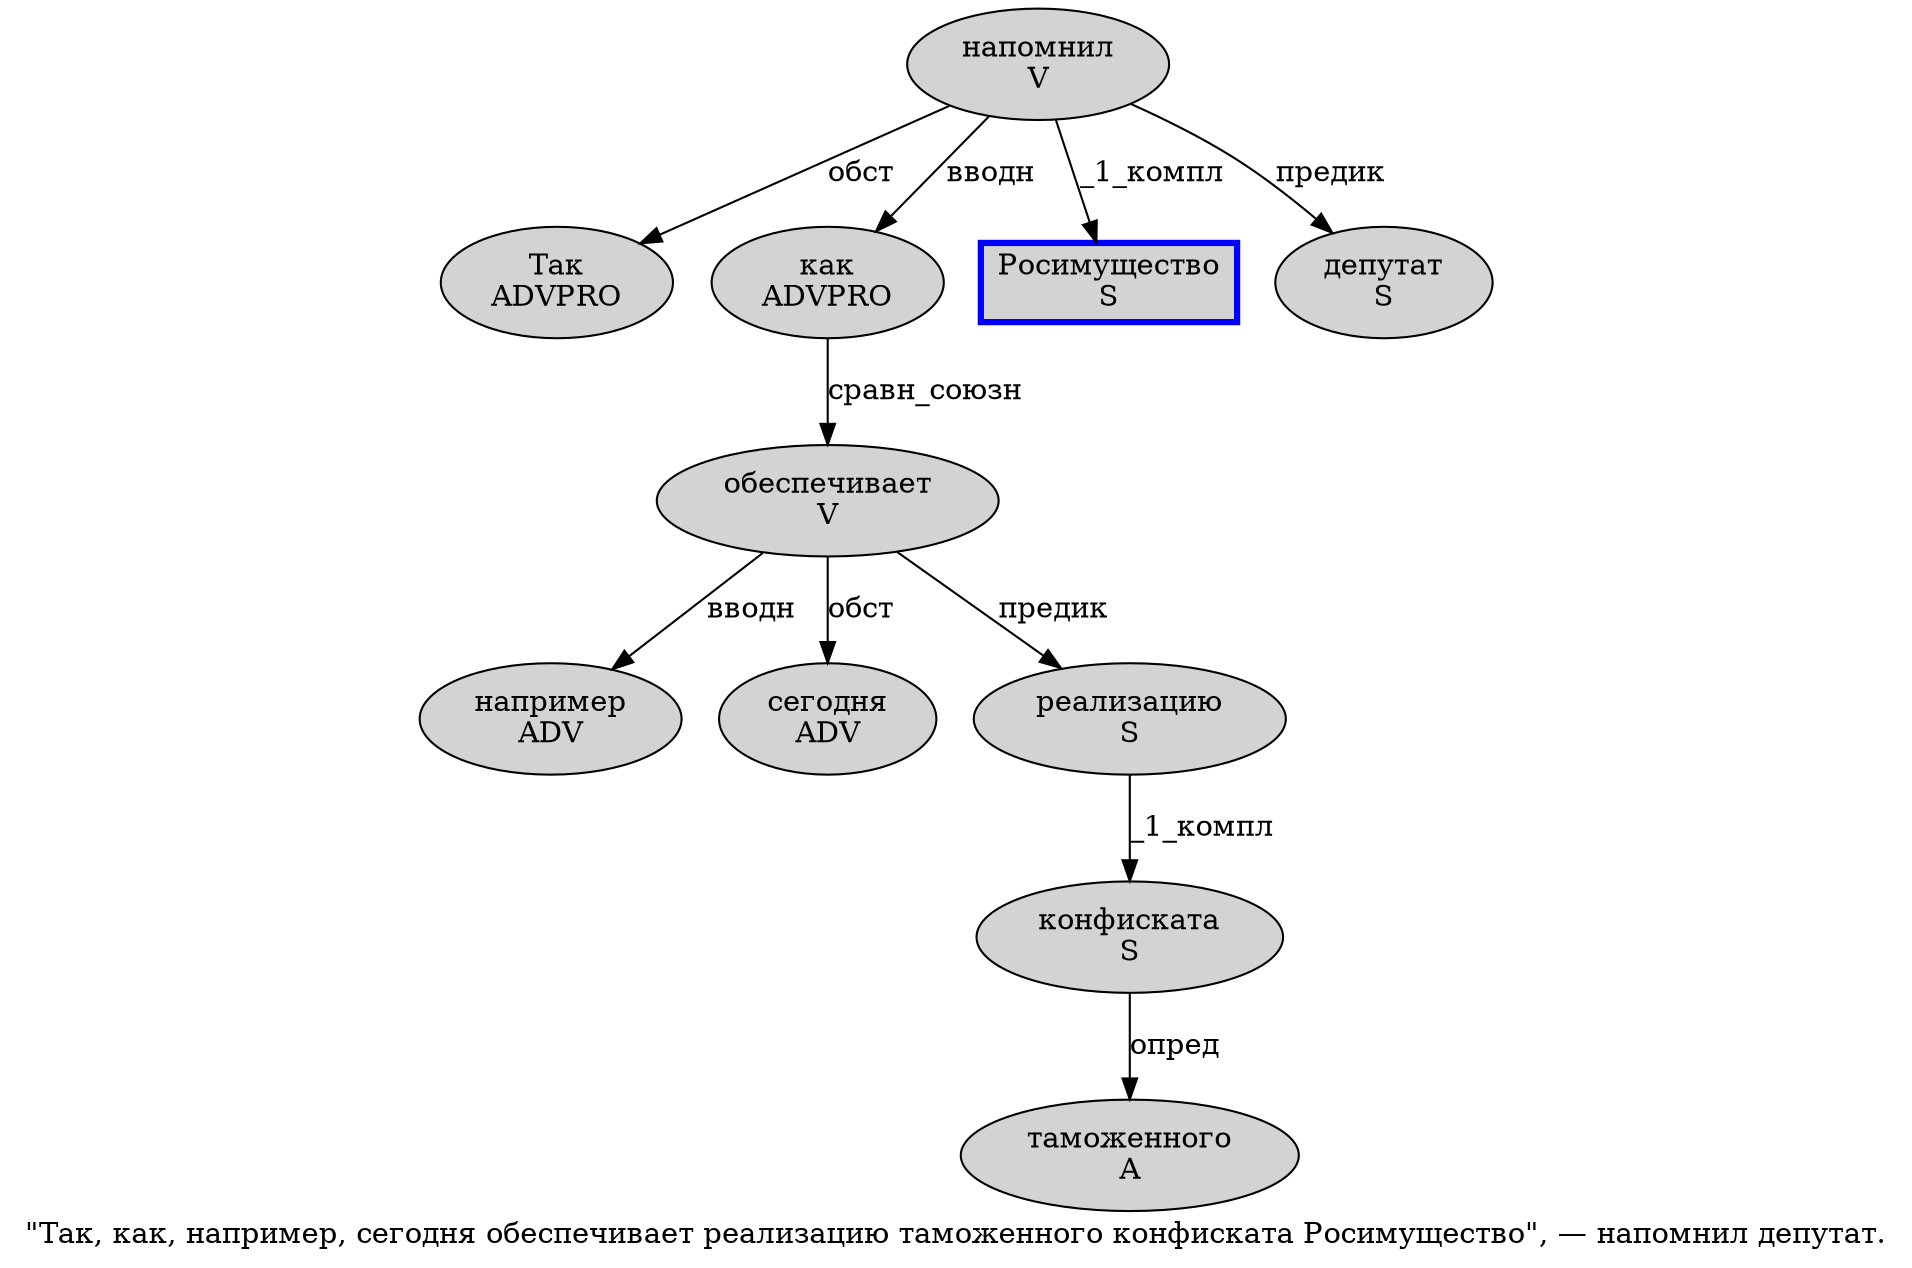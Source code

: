 digraph SENTENCE_600 {
	graph [label="\"Так, как, например, сегодня обеспечивает реализацию таможенного конфиската Росимущество\", — напомнил депутат."]
	node [style=filled]
		1 [label="Так
ADVPRO" color="" fillcolor=lightgray penwidth=1 shape=ellipse]
		3 [label="как
ADVPRO" color="" fillcolor=lightgray penwidth=1 shape=ellipse]
		5 [label="например
ADV" color="" fillcolor=lightgray penwidth=1 shape=ellipse]
		7 [label="сегодня
ADV" color="" fillcolor=lightgray penwidth=1 shape=ellipse]
		8 [label="обеспечивает
V" color="" fillcolor=lightgray penwidth=1 shape=ellipse]
		9 [label="реализацию
S" color="" fillcolor=lightgray penwidth=1 shape=ellipse]
		10 [label="таможенного
A" color="" fillcolor=lightgray penwidth=1 shape=ellipse]
		11 [label="конфиската
S" color="" fillcolor=lightgray penwidth=1 shape=ellipse]
		12 [label="Росимущество
S" color=blue fillcolor=lightgray penwidth=3 shape=box]
		16 [label="напомнил
V" color="" fillcolor=lightgray penwidth=1 shape=ellipse]
		17 [label="депутат
S" color="" fillcolor=lightgray penwidth=1 shape=ellipse]
			11 -> 10 [label="опред"]
			16 -> 1 [label="обст"]
			16 -> 3 [label="вводн"]
			16 -> 12 [label="_1_компл"]
			16 -> 17 [label="предик"]
			9 -> 11 [label="_1_компл"]
			8 -> 5 [label="вводн"]
			8 -> 7 [label="обст"]
			8 -> 9 [label="предик"]
			3 -> 8 [label="сравн_союзн"]
}
